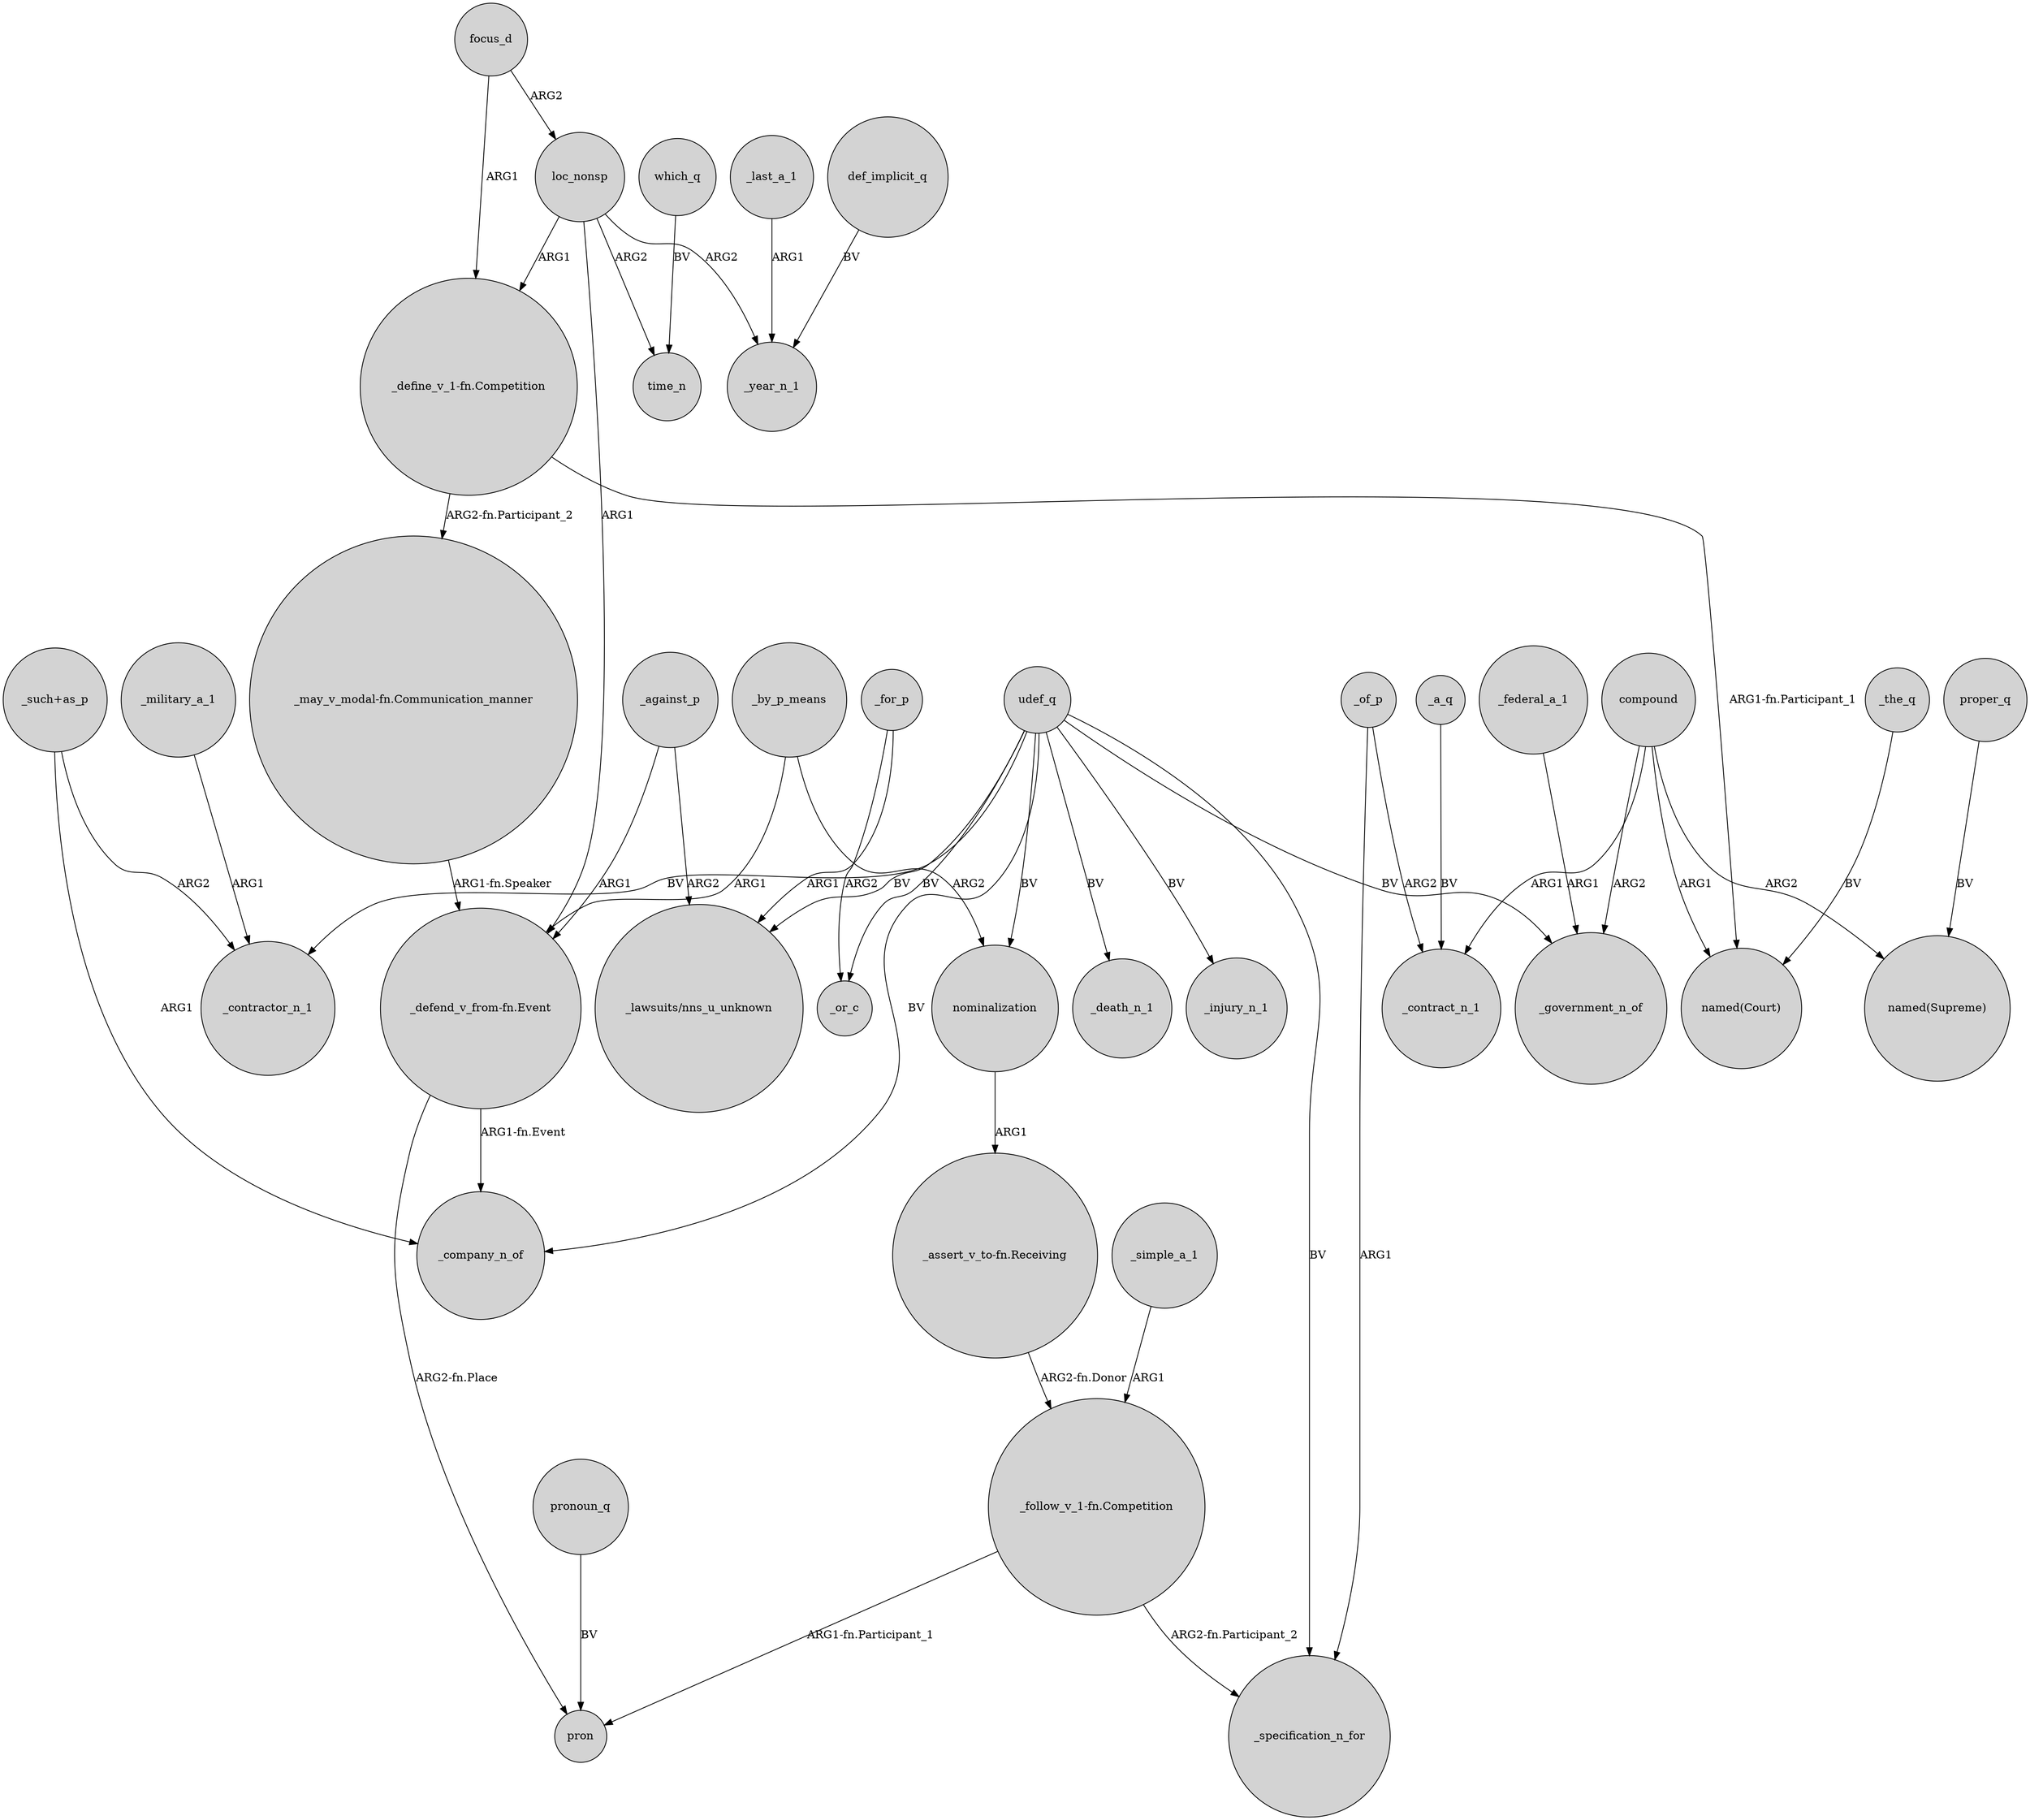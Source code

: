 digraph {
	node [shape=circle style=filled]
	udef_q -> _death_n_1 [label=BV]
	"_such+as_p" -> _contractor_n_1 [label=ARG2]
	_of_p -> _specification_n_for [label=ARG1]
	"_defend_v_from-fn.Event" -> _company_n_of [label="ARG1-fn.Event"]
	compound -> _contract_n_1 [label=ARG1]
	compound -> _government_n_of [label=ARG2]
	udef_q -> _government_n_of [label=BV]
	"_may_v_modal-fn.Communication_manner" -> "_defend_v_from-fn.Event" [label="ARG1-fn.Speaker"]
	_for_p -> "_lawsuits/nns_u_unknown" [label=ARG1]
	loc_nonsp -> "_defend_v_from-fn.Event" [label=ARG1]
	which_q -> time_n [label=BV]
	def_implicit_q -> _year_n_1 [label=BV]
	"_follow_v_1-fn.Competition" -> _specification_n_for [label="ARG2-fn.Participant_2"]
	compound -> "named(Supreme)" [label=ARG2]
	udef_q -> nominalization [label=BV]
	_by_p_means -> "_defend_v_from-fn.Event" [label=ARG1]
	udef_q -> _specification_n_for [label=BV]
	focus_d -> loc_nonsp [label=ARG2]
	_a_q -> _contract_n_1 [label=BV]
	_simple_a_1 -> "_follow_v_1-fn.Competition" [label=ARG1]
	udef_q -> _contractor_n_1 [label=BV]
	loc_nonsp -> _year_n_1 [label=ARG2]
	udef_q -> _or_c [label=BV]
	"_define_v_1-fn.Competition" -> "_may_v_modal-fn.Communication_manner" [label="ARG2-fn.Participant_2"]
	pronoun_q -> pron [label=BV]
	_against_p -> "_defend_v_from-fn.Event" [label=ARG1]
	"_defend_v_from-fn.Event" -> pron [label="ARG2-fn.Place"]
	udef_q -> _injury_n_1 [label=BV]
	udef_q -> "_lawsuits/nns_u_unknown" [label=BV]
	"_follow_v_1-fn.Competition" -> pron [label="ARG1-fn.Participant_1"]
	_for_p -> _or_c [label=ARG2]
	_by_p_means -> nominalization [label=ARG2]
	_federal_a_1 -> _government_n_of [label=ARG1]
	"_define_v_1-fn.Competition" -> "named(Court)" [label="ARG1-fn.Participant_1"]
	_last_a_1 -> _year_n_1 [label=ARG1]
	udef_q -> _company_n_of [label=BV]
	focus_d -> "_define_v_1-fn.Competition" [label=ARG1]
	"_assert_v_to-fn.Receiving" -> "_follow_v_1-fn.Competition" [label="ARG2-fn.Donor"]
	"_such+as_p" -> _company_n_of [label=ARG1]
	nominalization -> "_assert_v_to-fn.Receiving" [label=ARG1]
	_of_p -> _contract_n_1 [label=ARG2]
	loc_nonsp -> time_n [label=ARG2]
	compound -> "named(Court)" [label=ARG1]
	_the_q -> "named(Court)" [label=BV]
	proper_q -> "named(Supreme)" [label=BV]
	_military_a_1 -> _contractor_n_1 [label=ARG1]
	loc_nonsp -> "_define_v_1-fn.Competition" [label=ARG1]
	_against_p -> "_lawsuits/nns_u_unknown" [label=ARG2]
}
